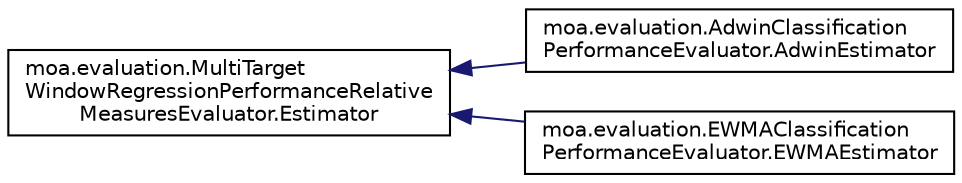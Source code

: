 digraph "Graphical Class Hierarchy"
{
 // LATEX_PDF_SIZE
  edge [fontname="Helvetica",fontsize="10",labelfontname="Helvetica",labelfontsize="10"];
  node [fontname="Helvetica",fontsize="10",shape=record];
  rankdir="LR";
  Node0 [label="moa.evaluation.MultiTarget\lWindowRegressionPerformanceRelative\lMeasuresEvaluator.Estimator",height=0.2,width=0.4,color="black", fillcolor="white", style="filled",URL="$classmoa_1_1evaluation_1_1_multi_target_window_regression_performance_relative_measures_evaluator_1_1_estimator.html",tooltip=" "];
  Node0 -> Node1 [dir="back",color="midnightblue",fontsize="10",style="solid",fontname="Helvetica"];
  Node1 [label="moa.evaluation.AdwinClassification\lPerformanceEvaluator.AdwinEstimator",height=0.2,width=0.4,color="black", fillcolor="white", style="filled",URL="$classmoa_1_1evaluation_1_1_adwin_classification_performance_evaluator_1_1_adwin_estimator.html",tooltip=" "];
  Node0 -> Node2 [dir="back",color="midnightblue",fontsize="10",style="solid",fontname="Helvetica"];
  Node2 [label="moa.evaluation.EWMAClassification\lPerformanceEvaluator.EWMAEstimator",height=0.2,width=0.4,color="black", fillcolor="white", style="filled",URL="$classmoa_1_1evaluation_1_1_e_w_m_a_classification_performance_evaluator_1_1_e_w_m_a_estimator.html",tooltip=" "];
}
